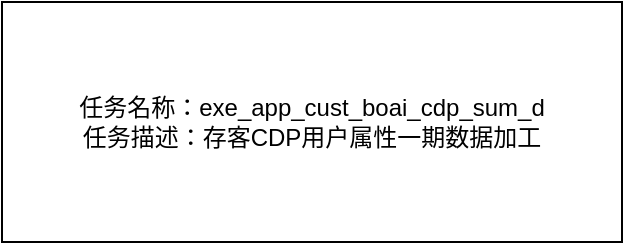 <mxfile version="24.2.5" type="github">
  <diagram name="第 1 页" id="au2QBy3FSzcQ9kTv4xww">
    <mxGraphModel dx="1035" dy="702" grid="1" gridSize="10" guides="1" tooltips="1" connect="1" arrows="1" fold="1" page="1" pageScale="1" pageWidth="827" pageHeight="1169" math="0" shadow="0">
      <root>
        <mxCell id="0" />
        <mxCell id="1" parent="0" />
        <mxCell id="5L7Eph0Q-Wm5cCdcGl41-1" value="任务名称：exe_app_cust_boai_cdp_sum_d&lt;div&gt;任务描述：存客CDP用户属性一期数据加工&lt;/div&gt;" style="rounded=0;whiteSpace=wrap;html=1;" vertex="1" parent="1">
          <mxGeometry x="170" y="130" width="310" height="120" as="geometry" />
        </mxCell>
      </root>
    </mxGraphModel>
  </diagram>
</mxfile>
